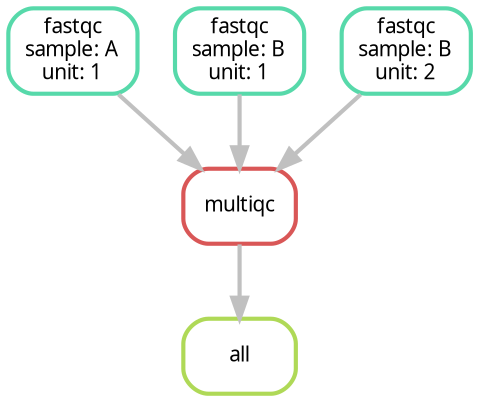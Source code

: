 digraph snakemake_dag {
    graph[bgcolor=white, margin=0];
    node[shape=box, style=rounded, fontname=sans,                 fontsize=10, penwidth=2];
    edge[penwidth=2, color=grey];
	0[label = "all", color = "0.22 0.6 0.85", style="rounded"];
	1[label = "multiqc", color = "0.00 0.6 0.85", style="rounded"];
	2[label = "fastqc\nsample: A\nunit: 1", color = "0.44 0.6 0.85", style="rounded"];
	3[label = "fastqc\nsample: B\nunit: 1", color = "0.44 0.6 0.85", style="rounded"];
	4[label = "fastqc\nsample: B\nunit: 2", color = "0.44 0.6 0.85", style="rounded"];
	1 -> 0
	2 -> 1
	3 -> 1
	4 -> 1
}            
